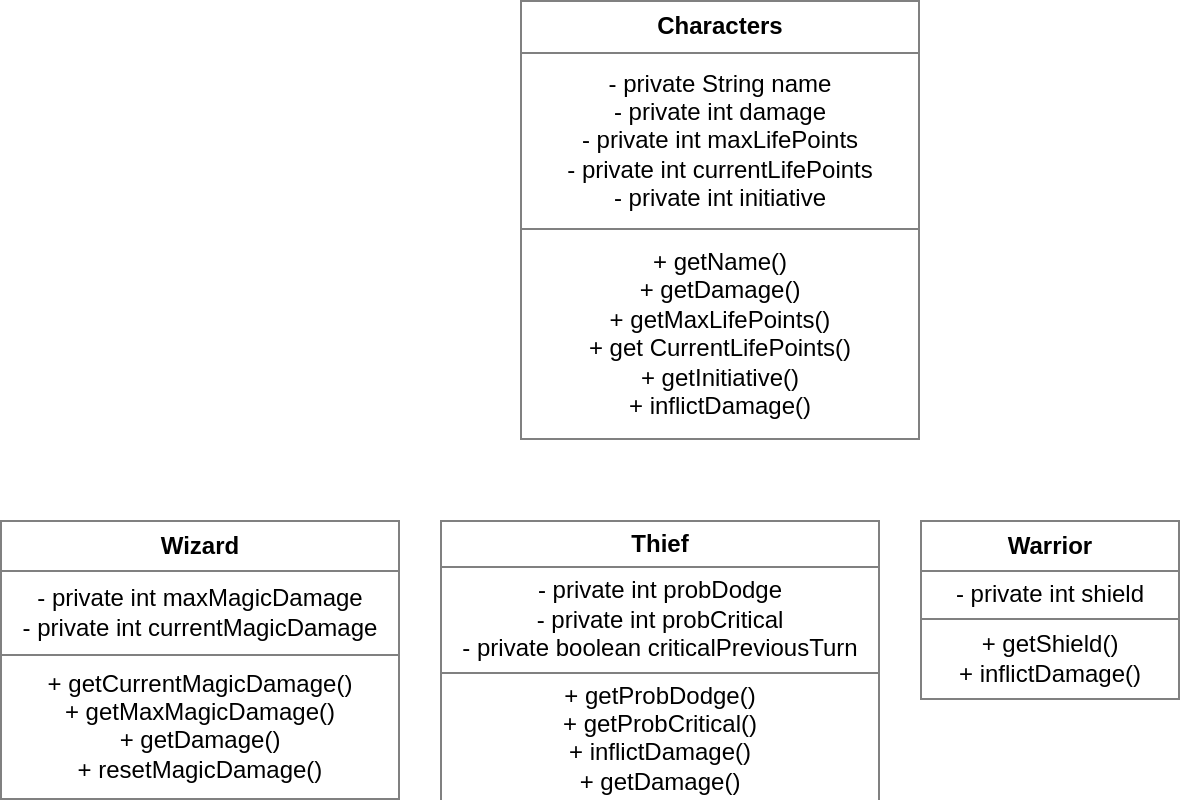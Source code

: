 <mxfile version="12.3.1" type="github" pages="1">
  <diagram id="XLM6d6RGgyObgKeLpcGx" name="Page-1">
    <mxGraphModel dx="946" dy="614" grid="1" gridSize="10" guides="1" tooltips="1" connect="1" arrows="1" fold="1" page="1" pageScale="1" pageWidth="827" pageHeight="1169" math="0" shadow="0">
      <root>
        <mxCell id="0"/>
        <mxCell id="1" parent="0"/>
        <mxCell id="DAfxVBuMDfFsyDJN4EfS-7" value="&lt;table border=&quot;1&quot; width=&quot;100%&quot; cellpadding=&quot;4&quot; style=&quot;width: 100% ; height: 100% ; border-collapse: collapse&quot;&gt;&lt;tbody&gt;&lt;tr&gt;&lt;th align=&quot;center&quot;&gt;&lt;b&gt;Characters&lt;/b&gt;&lt;/th&gt;&lt;/tr&gt;&lt;tr&gt;&lt;td align=&quot;center&quot;&gt;- private String name&lt;br&gt;- private int damage&lt;br&gt;- private int maxLifePoints&lt;br&gt;- private int currentLifePoints&lt;br&gt;- private int initiative&lt;br&gt;&lt;/td&gt;&lt;/tr&gt;&lt;tr&gt;&lt;td align=&quot;center&quot;&gt;+ getName()&lt;br&gt;+ getDamage()&lt;br&gt;+ getMaxLifePoints()&lt;br&gt;+ get CurrentLifePoints()&lt;br&gt;+ getInitiative()&lt;br&gt;+ inflictDamage()&lt;/td&gt;&lt;/tr&gt;&lt;/tbody&gt;&lt;/table&gt;" style="text;html=1;strokeColor=none;fillColor=none;overflow=fill;" parent="1" vertex="1">
          <mxGeometry x="300" y="60" width="200" height="220" as="geometry"/>
        </mxCell>
        <mxCell id="Lrmzx6rLdXNfG1sNFGwK-13" value="&lt;table border=&quot;1&quot; width=&quot;100%&quot; cellpadding=&quot;4&quot; style=&quot;width: 100% ; height: 100% ; border-collapse: collapse&quot;&gt;&lt;tbody&gt;&lt;tr&gt;&lt;th align=&quot;center&quot;&gt;Warrior&lt;/th&gt;&lt;/tr&gt;&lt;tr&gt;&lt;td align=&quot;center&quot;&gt;- private int shield&lt;/td&gt;&lt;/tr&gt;&lt;tr&gt;&lt;td align=&quot;center&quot;&gt;+ getShield()&lt;br&gt;+ inflictDamage()&lt;/td&gt;&lt;/tr&gt;&lt;/tbody&gt;&lt;/table&gt;" style="text;html=1;strokeColor=none;fillColor=none;overflow=fill;" vertex="1" parent="1">
          <mxGeometry x="500" y="320" width="130" height="90" as="geometry"/>
        </mxCell>
        <mxCell id="Lrmzx6rLdXNfG1sNFGwK-15" value="&lt;table border=&quot;1&quot; width=&quot;100%&quot; cellpadding=&quot;4&quot; style=&quot;width: 100% ; height: 100% ; border-collapse: collapse&quot;&gt;&lt;tbody&gt;&lt;tr&gt;&lt;th align=&quot;center&quot;&gt;&lt;b&gt;Thief&lt;/b&gt;&lt;/th&gt;&lt;/tr&gt;&lt;tr&gt;&lt;td align=&quot;center&quot;&gt;- private int probDodge&lt;br&gt;- private int probCritical&lt;br&gt;- private boolean criticalPreviousTurn&lt;/td&gt;&lt;/tr&gt;&lt;tr&gt;&lt;td align=&quot;center&quot;&gt;+ getProbDodge()&lt;br&gt;+ getProbCritical()&lt;br&gt;+ inflictDamage()&lt;br&gt;+ getDamage()&lt;/td&gt;&lt;/tr&gt;&lt;/tbody&gt;&lt;/table&gt;" style="text;html=1;strokeColor=none;fillColor=none;overflow=fill;" vertex="1" parent="1">
          <mxGeometry x="260" y="320" width="220" height="140" as="geometry"/>
        </mxCell>
        <mxCell id="Lrmzx6rLdXNfG1sNFGwK-16" value="&lt;table border=&quot;1&quot; width=&quot;100%&quot; cellpadding=&quot;4&quot; style=&quot;width: 100% ; height: 100% ; border-collapse: collapse&quot;&gt;&lt;tbody&gt;&lt;tr&gt;&lt;th align=&quot;center&quot;&gt;Wizard&lt;br&gt;&lt;/th&gt;&lt;/tr&gt;&lt;tr&gt;&lt;td align=&quot;center&quot;&gt;- private int maxMagicDamage&lt;br&gt;- private int currentMagicDamage&lt;/td&gt;&lt;/tr&gt;&lt;tr&gt;&lt;td align=&quot;center&quot;&gt;+ getCurrentMagicDamage()&lt;br&gt;+ getMaxMagicDamage()&lt;br&gt;+ getDamage()&lt;br&gt;+ resetMagicDamage()&lt;/td&gt;&lt;/tr&gt;&lt;/tbody&gt;&lt;/table&gt;" style="text;html=1;strokeColor=none;fillColor=none;overflow=fill;" vertex="1" parent="1">
          <mxGeometry x="40" y="320" width="200" height="140" as="geometry"/>
        </mxCell>
      </root>
    </mxGraphModel>
  </diagram>
</mxfile>

